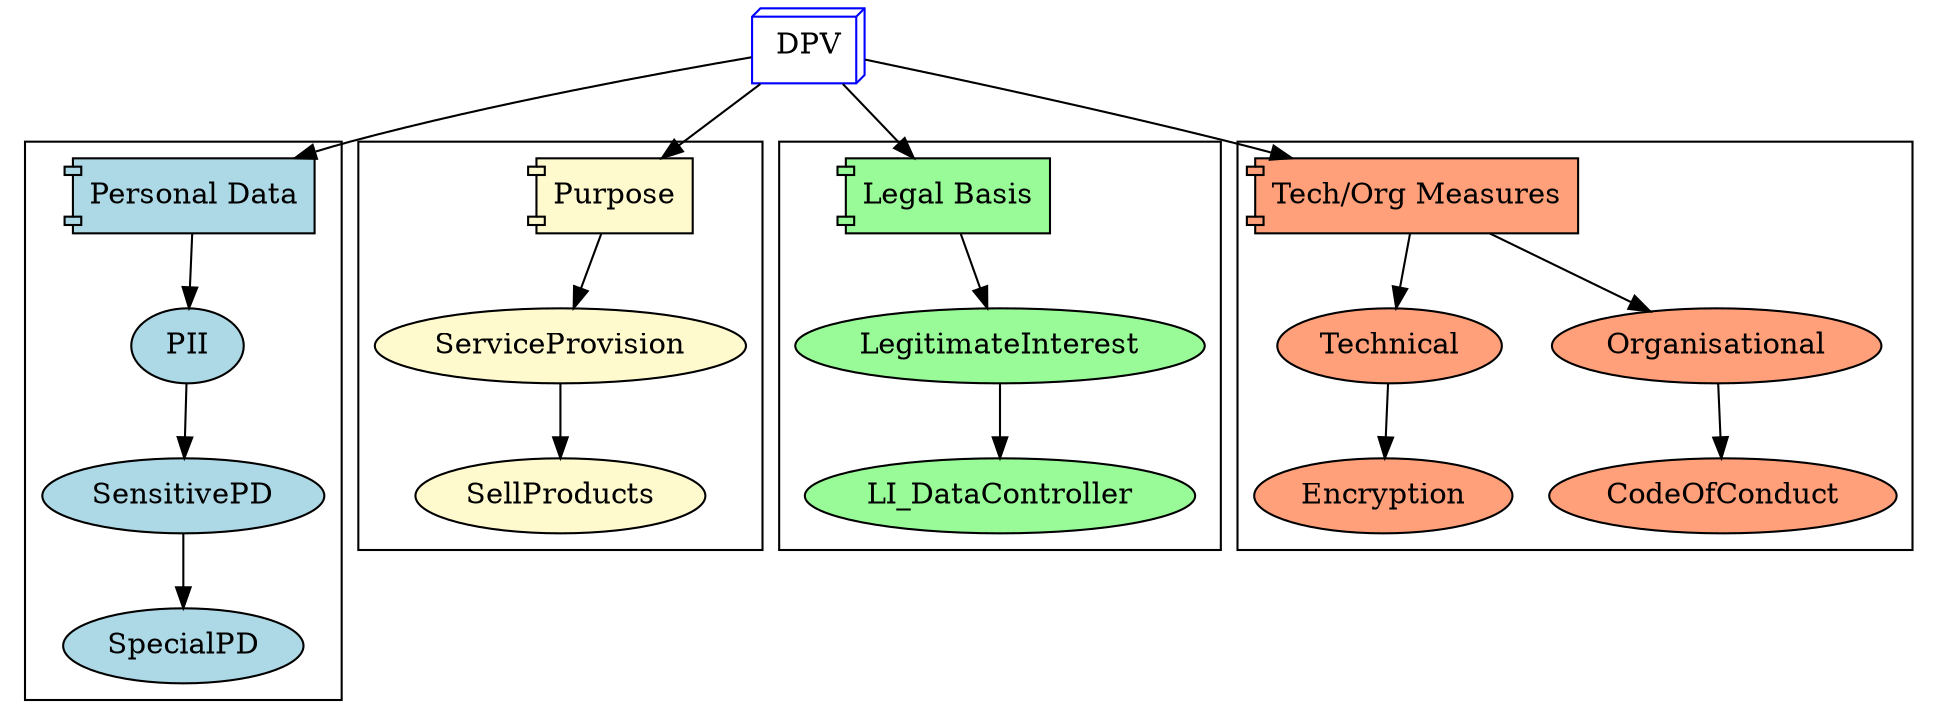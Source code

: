 digraph G {

  bgcolor=transparent;

  subgraph cluster_0 {
    node [style=filled,color=black,fillcolor=lightblue];
    PD -> PII -> SensitivePD -> SpecialPD ;
  }
  subgraph cluster_1 {
    node [style=filled,color=black,fillcolor=lemonchiffon];
    P -> ServiceProvision -> SellProducts ;
  }
  subgraph cluster_2 {
    node [style=filled,color=black,fillcolor=palegreen];
    LB -> LegitimateInterest -> LI_DataController ;
  }
  subgraph cluster_3 {
    node [style=filled,color=black,fillcolor=lightsalmon];
    TO -> Technical -> Encryption ;
    TO -> Organisational -> CodeOfConduct ;
  }

  DPV -> PD;
  DPV -> P;
  DPV -> LB;
  DPV -> TO;
  
  DPV [shape=box3d, color=blue]
  PD [label="Personal Data",shape=component];
  P [label="Purpose",shape=component];
  LB [label="Legal Basis",shape=component];
  TO [label="Tech/Org Measures",shape=component];
}
